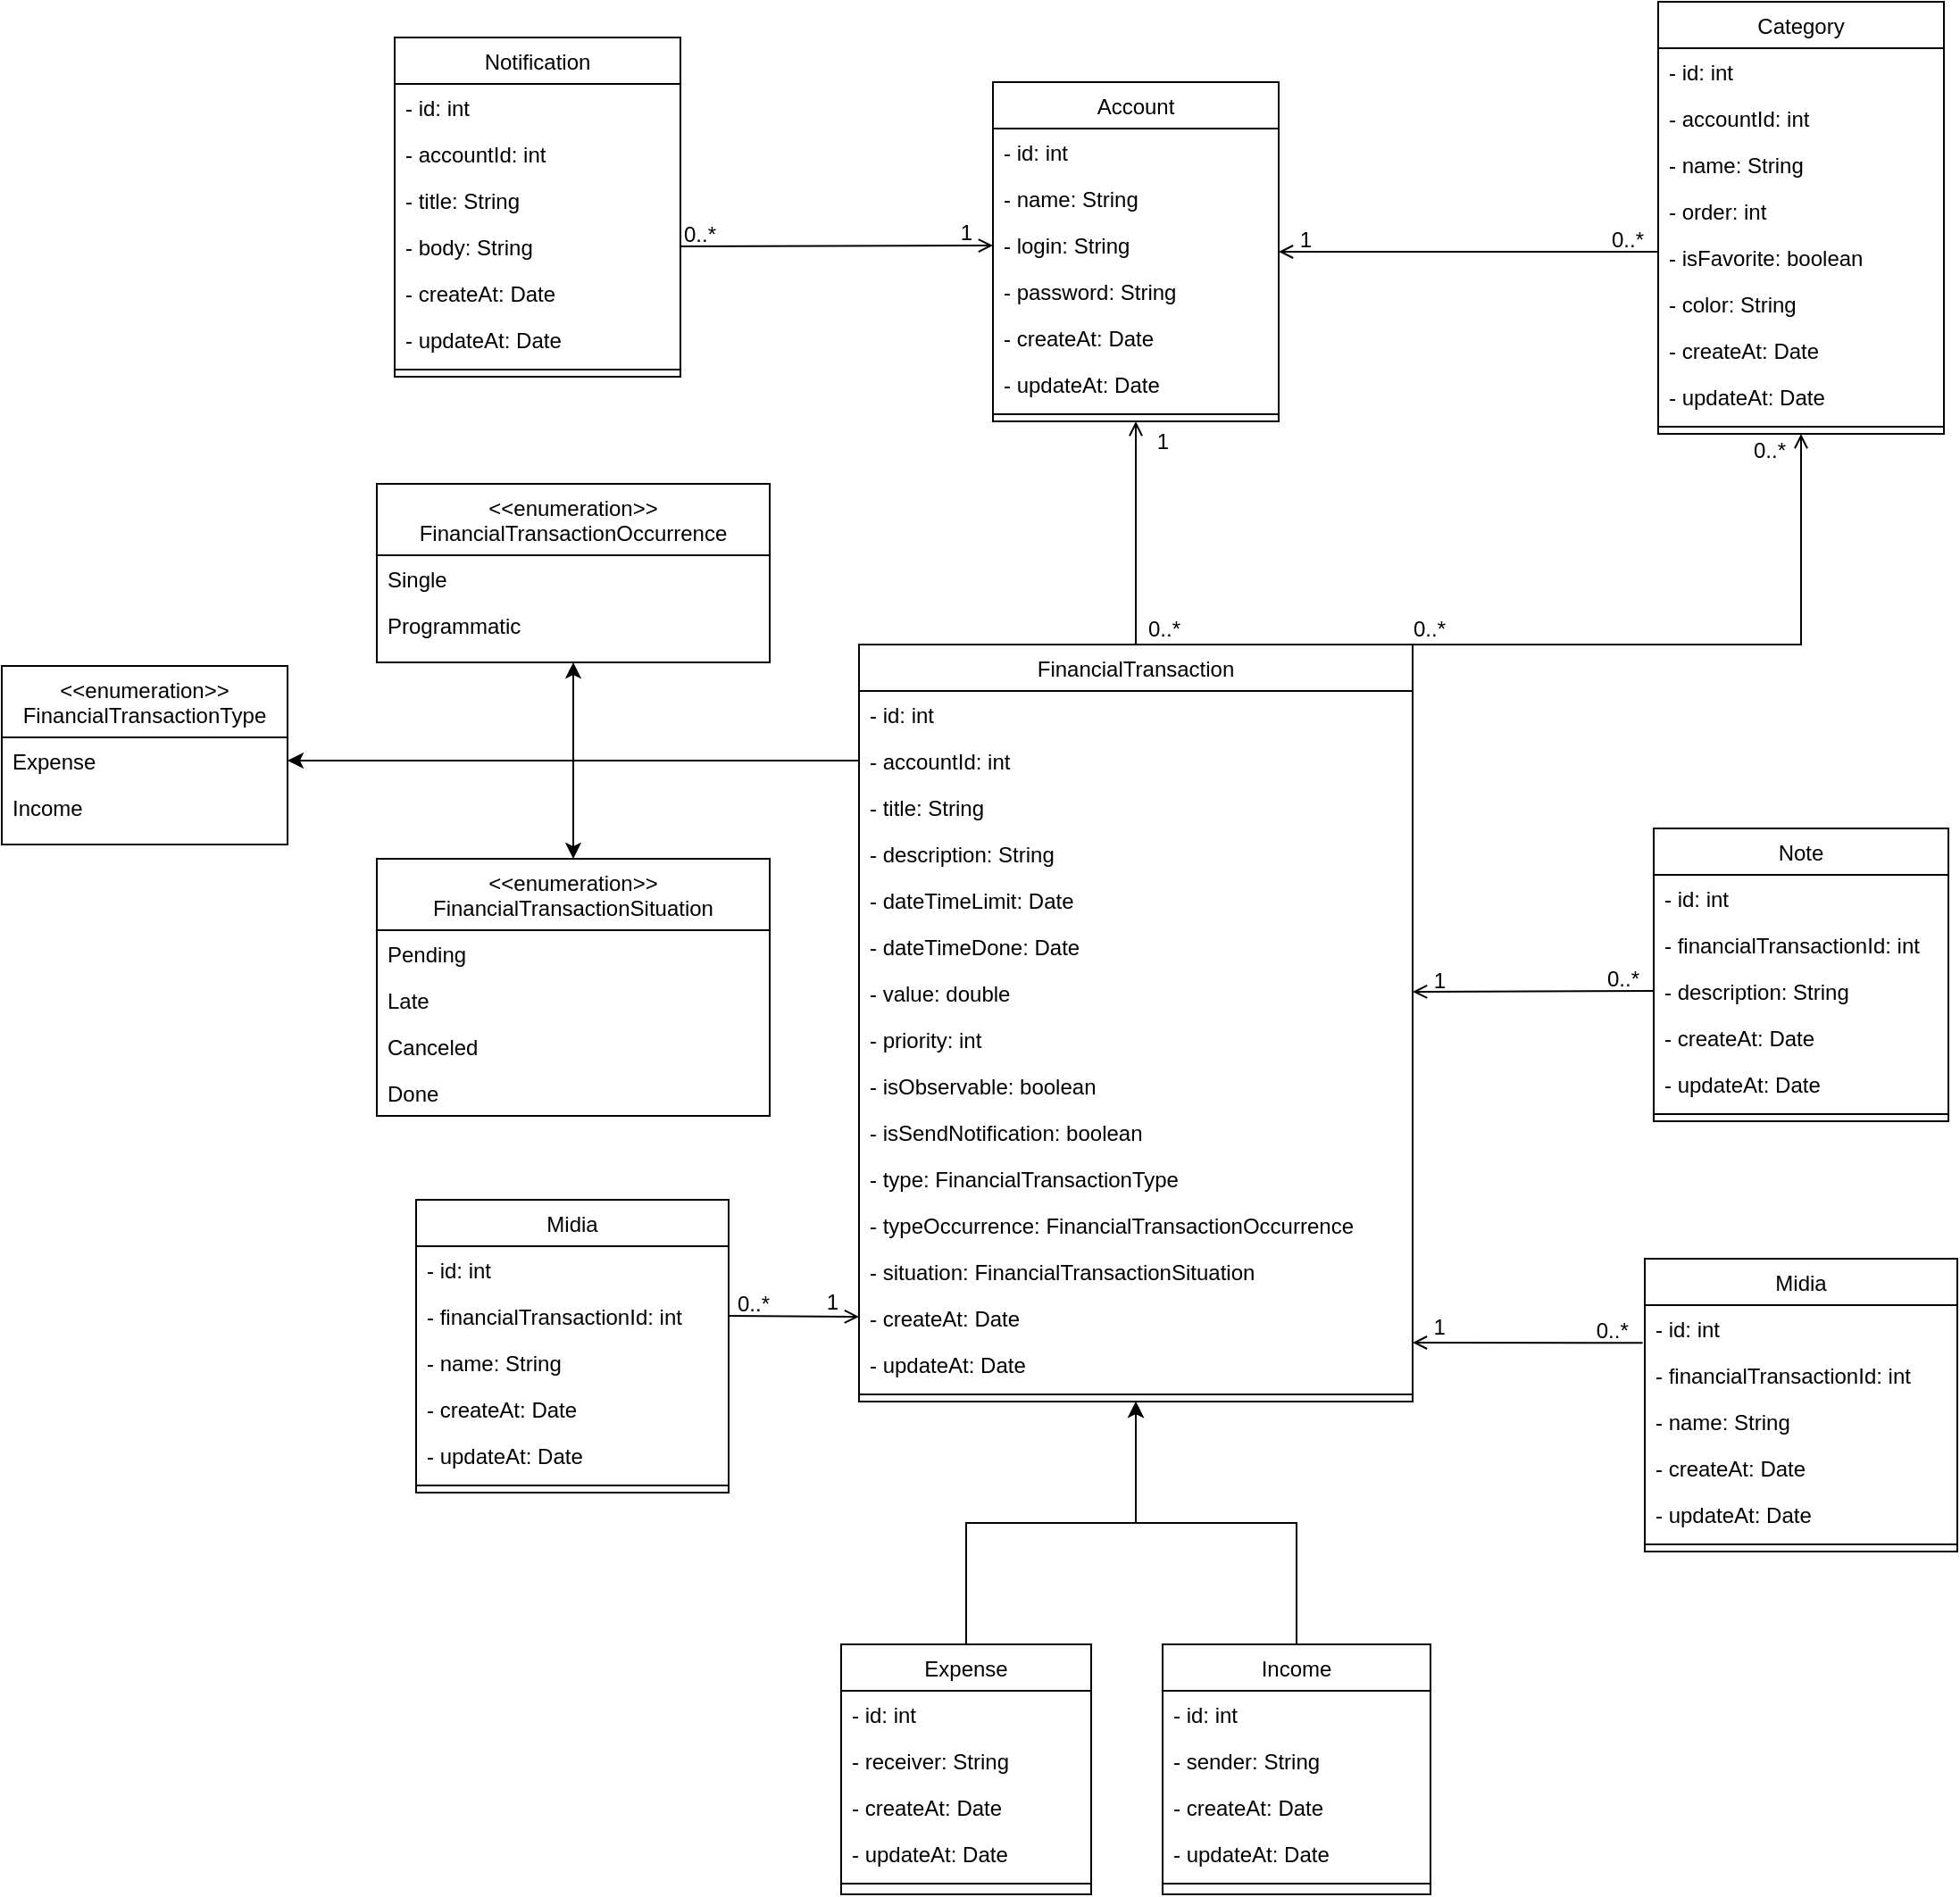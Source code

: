 <mxfile version="22.1.3" type="github">
  <diagram id="C5RBs43oDa-KdzZeNtuy" name="Page-1">
    <mxGraphModel dx="1625" dy="928" grid="1" gridSize="10" guides="1" tooltips="1" connect="1" arrows="1" fold="1" page="1" pageScale="1" pageWidth="827" pageHeight="1169" math="0" shadow="0">
      <root>
        <mxCell id="WIyWlLk6GJQsqaUBKTNV-0" />
        <mxCell id="WIyWlLk6GJQsqaUBKTNV-1" parent="WIyWlLk6GJQsqaUBKTNV-0" />
        <mxCell id="zkfFHV4jXpPFQw0GAbJ--0" value="Account" style="swimlane;fontStyle=0;align=center;verticalAlign=top;childLayout=stackLayout;horizontal=1;startSize=26;horizontalStack=0;resizeParent=1;resizeLast=0;collapsible=1;marginBottom=0;rounded=0;shadow=0;strokeWidth=1;" parent="WIyWlLk6GJQsqaUBKTNV-1" vertex="1">
          <mxGeometry x="835" y="95" width="160" height="190" as="geometry">
            <mxRectangle x="230" y="140" width="160" height="26" as="alternateBounds" />
          </mxGeometry>
        </mxCell>
        <mxCell id="yoDXZHZiuz9WNRxA7Nl0-4" value="- id: int" style="text;align=left;verticalAlign=top;spacingLeft=4;spacingRight=4;overflow=hidden;rotatable=0;points=[[0,0.5],[1,0.5]];portConstraint=eastwest;" parent="zkfFHV4jXpPFQw0GAbJ--0" vertex="1">
          <mxGeometry y="26" width="160" height="26" as="geometry" />
        </mxCell>
        <mxCell id="zkfFHV4jXpPFQw0GAbJ--1" value="- name: String    " style="text;align=left;verticalAlign=top;spacingLeft=4;spacingRight=4;overflow=hidden;rotatable=0;points=[[0,0.5],[1,0.5]];portConstraint=eastwest;" parent="zkfFHV4jXpPFQw0GAbJ--0" vertex="1">
          <mxGeometry y="52" width="160" height="26" as="geometry" />
        </mxCell>
        <mxCell id="zkfFHV4jXpPFQw0GAbJ--2" value="- login: String" style="text;align=left;verticalAlign=top;spacingLeft=4;spacingRight=4;overflow=hidden;rotatable=0;points=[[0,0.5],[1,0.5]];portConstraint=eastwest;rounded=0;shadow=0;html=0;" parent="zkfFHV4jXpPFQw0GAbJ--0" vertex="1">
          <mxGeometry y="78" width="160" height="26" as="geometry" />
        </mxCell>
        <mxCell id="zkfFHV4jXpPFQw0GAbJ--3" value="- password: String" style="text;align=left;verticalAlign=top;spacingLeft=4;spacingRight=4;overflow=hidden;rotatable=0;points=[[0,0.5],[1,0.5]];portConstraint=eastwest;rounded=0;shadow=0;html=0;" parent="zkfFHV4jXpPFQw0GAbJ--0" vertex="1">
          <mxGeometry y="104" width="160" height="26" as="geometry" />
        </mxCell>
        <mxCell id="yoDXZHZiuz9WNRxA7Nl0-2" value="- createAt: Date" style="text;align=left;verticalAlign=top;spacingLeft=4;spacingRight=4;overflow=hidden;rotatable=0;points=[[0,0.5],[1,0.5]];portConstraint=eastwest;rounded=0;shadow=0;html=0;" parent="zkfFHV4jXpPFQw0GAbJ--0" vertex="1">
          <mxGeometry y="130" width="160" height="26" as="geometry" />
        </mxCell>
        <mxCell id="yoDXZHZiuz9WNRxA7Nl0-3" value="- updateAt: Date" style="text;align=left;verticalAlign=top;spacingLeft=4;spacingRight=4;overflow=hidden;rotatable=0;points=[[0,0.5],[1,0.5]];portConstraint=eastwest;rounded=0;shadow=0;html=0;" parent="zkfFHV4jXpPFQw0GAbJ--0" vertex="1">
          <mxGeometry y="156" width="160" height="26" as="geometry" />
        </mxCell>
        <mxCell id="zkfFHV4jXpPFQw0GAbJ--4" value="" style="line;html=1;strokeWidth=1;align=left;verticalAlign=middle;spacingTop=-1;spacingLeft=3;spacingRight=3;rotatable=0;labelPosition=right;points=[];portConstraint=eastwest;" parent="zkfFHV4jXpPFQw0GAbJ--0" vertex="1">
          <mxGeometry y="182" width="160" height="8" as="geometry" />
        </mxCell>
        <mxCell id="zkfFHV4jXpPFQw0GAbJ--17" value="Category" style="swimlane;fontStyle=0;align=center;verticalAlign=top;childLayout=stackLayout;horizontal=1;startSize=26;horizontalStack=0;resizeParent=1;resizeLast=0;collapsible=1;marginBottom=0;rounded=0;shadow=0;strokeWidth=1;" parent="WIyWlLk6GJQsqaUBKTNV-1" vertex="1">
          <mxGeometry x="1207.5" y="50" width="160" height="242" as="geometry">
            <mxRectangle x="550" y="140" width="160" height="26" as="alternateBounds" />
          </mxGeometry>
        </mxCell>
        <mxCell id="yoDXZHZiuz9WNRxA7Nl0-5" value="- id: int" style="text;align=left;verticalAlign=top;spacingLeft=4;spacingRight=4;overflow=hidden;rotatable=0;points=[[0,0.5],[1,0.5]];portConstraint=eastwest;" parent="zkfFHV4jXpPFQw0GAbJ--17" vertex="1">
          <mxGeometry y="26" width="160" height="26" as="geometry" />
        </mxCell>
        <mxCell id="yoDXZHZiuz9WNRxA7Nl0-11" value="- accountId: int" style="text;align=left;verticalAlign=top;spacingLeft=4;spacingRight=4;overflow=hidden;rotatable=0;points=[[0,0.5],[1,0.5]];portConstraint=eastwest;" parent="zkfFHV4jXpPFQw0GAbJ--17" vertex="1">
          <mxGeometry y="52" width="160" height="26" as="geometry" />
        </mxCell>
        <mxCell id="zkfFHV4jXpPFQw0GAbJ--18" value="- name: String" style="text;align=left;verticalAlign=top;spacingLeft=4;spacingRight=4;overflow=hidden;rotatable=0;points=[[0,0.5],[1,0.5]];portConstraint=eastwest;" parent="zkfFHV4jXpPFQw0GAbJ--17" vertex="1">
          <mxGeometry y="78" width="160" height="26" as="geometry" />
        </mxCell>
        <mxCell id="yoDXZHZiuz9WNRxA7Nl0-8" value="- order: int" style="text;align=left;verticalAlign=top;spacingLeft=4;spacingRight=4;overflow=hidden;rotatable=0;points=[[0,0.5],[1,0.5]];portConstraint=eastwest;" parent="zkfFHV4jXpPFQw0GAbJ--17" vertex="1">
          <mxGeometry y="104" width="160" height="26" as="geometry" />
        </mxCell>
        <mxCell id="yoDXZHZiuz9WNRxA7Nl0-9" value="- isFavorite: boolean" style="text;align=left;verticalAlign=top;spacingLeft=4;spacingRight=4;overflow=hidden;rotatable=0;points=[[0,0.5],[1,0.5]];portConstraint=eastwest;" parent="zkfFHV4jXpPFQw0GAbJ--17" vertex="1">
          <mxGeometry y="130" width="160" height="26" as="geometry" />
        </mxCell>
        <mxCell id="yoDXZHZiuz9WNRxA7Nl0-10" value="- color: String" style="text;align=left;verticalAlign=top;spacingLeft=4;spacingRight=4;overflow=hidden;rotatable=0;points=[[0,0.5],[1,0.5]];portConstraint=eastwest;" parent="zkfFHV4jXpPFQw0GAbJ--17" vertex="1">
          <mxGeometry y="156" width="160" height="26" as="geometry" />
        </mxCell>
        <mxCell id="yoDXZHZiuz9WNRxA7Nl0-6" value="- createAt: Date" style="text;align=left;verticalAlign=top;spacingLeft=4;spacingRight=4;overflow=hidden;rotatable=0;points=[[0,0.5],[1,0.5]];portConstraint=eastwest;rounded=0;shadow=0;html=0;" parent="zkfFHV4jXpPFQw0GAbJ--17" vertex="1">
          <mxGeometry y="182" width="160" height="26" as="geometry" />
        </mxCell>
        <mxCell id="yoDXZHZiuz9WNRxA7Nl0-7" value="- updateAt: Date" style="text;align=left;verticalAlign=top;spacingLeft=4;spacingRight=4;overflow=hidden;rotatable=0;points=[[0,0.5],[1,0.5]];portConstraint=eastwest;rounded=0;shadow=0;html=0;" parent="zkfFHV4jXpPFQw0GAbJ--17" vertex="1">
          <mxGeometry y="208" width="160" height="26" as="geometry" />
        </mxCell>
        <mxCell id="zkfFHV4jXpPFQw0GAbJ--23" value="" style="line;html=1;strokeWidth=1;align=left;verticalAlign=middle;spacingTop=-1;spacingLeft=3;spacingRight=3;rotatable=0;labelPosition=right;points=[];portConstraint=eastwest;" parent="zkfFHV4jXpPFQw0GAbJ--17" vertex="1">
          <mxGeometry y="234" width="160" height="8" as="geometry" />
        </mxCell>
        <mxCell id="zkfFHV4jXpPFQw0GAbJ--26" value="" style="endArrow=open;shadow=0;strokeWidth=1;rounded=0;endFill=1;edgeStyle=elbowEdgeStyle;elbow=vertical;" parent="WIyWlLk6GJQsqaUBKTNV-1" source="zkfFHV4jXpPFQw0GAbJ--17" target="zkfFHV4jXpPFQw0GAbJ--0" edge="1">
          <mxGeometry x="0.5" y="41" relative="1" as="geometry">
            <mxPoint x="1200" y="192" as="sourcePoint" />
            <mxPoint x="1040" y="192" as="targetPoint" />
            <mxPoint x="-40" y="32" as="offset" />
          </mxGeometry>
        </mxCell>
        <mxCell id="zkfFHV4jXpPFQw0GAbJ--27" value="0..*" style="resizable=0;align=left;verticalAlign=bottom;labelBackgroundColor=none;fontSize=12;" parent="zkfFHV4jXpPFQw0GAbJ--26" connectable="0" vertex="1">
          <mxGeometry x="-1" relative="1" as="geometry">
            <mxPoint x="-28" y="2" as="offset" />
          </mxGeometry>
        </mxCell>
        <mxCell id="zkfFHV4jXpPFQw0GAbJ--28" value="1" style="resizable=0;align=right;verticalAlign=bottom;labelBackgroundColor=none;fontSize=12;" parent="zkfFHV4jXpPFQw0GAbJ--26" connectable="0" vertex="1">
          <mxGeometry x="1" relative="1" as="geometry">
            <mxPoint x="20" y="2" as="offset" />
          </mxGeometry>
        </mxCell>
        <mxCell id="yoDXZHZiuz9WNRxA7Nl0-32" style="edgeStyle=orthogonalEdgeStyle;rounded=0;orthogonalLoop=1;jettySize=auto;html=1;entryX=1;entryY=0.5;entryDx=0;entryDy=0;exitX=0;exitY=0.5;exitDx=0;exitDy=0;" parent="WIyWlLk6GJQsqaUBKTNV-1" source="yoDXZHZiuz9WNRxA7Nl0-89" target="yoDXZHZiuz9WNRxA7Nl0-23" edge="1">
          <mxGeometry relative="1" as="geometry">
            <mxPoint x="660" y="495" as="targetPoint" />
            <Array as="points">
              <mxPoint x="440" y="475" />
            </Array>
          </mxGeometry>
        </mxCell>
        <mxCell id="yoDXZHZiuz9WNRxA7Nl0-38" style="edgeStyle=orthogonalEdgeStyle;rounded=0;orthogonalLoop=1;jettySize=auto;html=1;entryX=0.5;entryY=1;entryDx=0;entryDy=0;exitX=0;exitY=0.5;exitDx=0;exitDy=0;" parent="WIyWlLk6GJQsqaUBKTNV-1" source="yoDXZHZiuz9WNRxA7Nl0-89" target="yoDXZHZiuz9WNRxA7Nl0-35" edge="1">
          <mxGeometry relative="1" as="geometry" />
        </mxCell>
        <mxCell id="yoDXZHZiuz9WNRxA7Nl0-45" style="edgeStyle=orthogonalEdgeStyle;rounded=0;orthogonalLoop=1;jettySize=auto;html=1;entryX=0.5;entryY=0;entryDx=0;entryDy=0;" parent="WIyWlLk6GJQsqaUBKTNV-1" source="yoDXZHZiuz9WNRxA7Nl0-89" target="yoDXZHZiuz9WNRxA7Nl0-39" edge="1">
          <mxGeometry relative="1" as="geometry" />
        </mxCell>
        <mxCell id="yoDXZHZiuz9WNRxA7Nl0-12" value="FinancialTransaction" style="swimlane;fontStyle=0;align=center;verticalAlign=top;childLayout=stackLayout;horizontal=1;startSize=26;horizontalStack=0;resizeParent=1;resizeLast=0;collapsible=1;marginBottom=0;rounded=0;shadow=0;strokeWidth=1;" parent="WIyWlLk6GJQsqaUBKTNV-1" vertex="1">
          <mxGeometry x="760" y="410" width="310" height="424" as="geometry">
            <mxRectangle x="550" y="140" width="160" height="26" as="alternateBounds" />
          </mxGeometry>
        </mxCell>
        <mxCell id="yoDXZHZiuz9WNRxA7Nl0-13" value="- id: int" style="text;align=left;verticalAlign=top;spacingLeft=4;spacingRight=4;overflow=hidden;rotatable=0;points=[[0,0.5],[1,0.5]];portConstraint=eastwest;" parent="yoDXZHZiuz9WNRxA7Nl0-12" vertex="1">
          <mxGeometry y="26" width="310" height="26" as="geometry" />
        </mxCell>
        <mxCell id="yoDXZHZiuz9WNRxA7Nl0-89" value="- accountId: int" style="text;align=left;verticalAlign=top;spacingLeft=4;spacingRight=4;overflow=hidden;rotatable=0;points=[[0,0.5],[1,0.5]];portConstraint=eastwest;" parent="yoDXZHZiuz9WNRxA7Nl0-12" vertex="1">
          <mxGeometry y="52" width="310" height="26" as="geometry" />
        </mxCell>
        <mxCell id="yoDXZHZiuz9WNRxA7Nl0-46" value="- title: String" style="text;align=left;verticalAlign=top;spacingLeft=4;spacingRight=4;overflow=hidden;rotatable=0;points=[[0,0.5],[1,0.5]];portConstraint=eastwest;" parent="yoDXZHZiuz9WNRxA7Nl0-12" vertex="1">
          <mxGeometry y="78" width="310" height="26" as="geometry" />
        </mxCell>
        <mxCell id="yoDXZHZiuz9WNRxA7Nl0-47" value="- description: String" style="text;align=left;verticalAlign=top;spacingLeft=4;spacingRight=4;overflow=hidden;rotatable=0;points=[[0,0.5],[1,0.5]];portConstraint=eastwest;" parent="yoDXZHZiuz9WNRxA7Nl0-12" vertex="1">
          <mxGeometry y="104" width="310" height="26" as="geometry" />
        </mxCell>
        <mxCell id="yoDXZHZiuz9WNRxA7Nl0-48" value="- dateTimeLimit: Date" style="text;align=left;verticalAlign=top;spacingLeft=4;spacingRight=4;overflow=hidden;rotatable=0;points=[[0,0.5],[1,0.5]];portConstraint=eastwest;" parent="yoDXZHZiuz9WNRxA7Nl0-12" vertex="1">
          <mxGeometry y="130" width="310" height="26" as="geometry" />
        </mxCell>
        <mxCell id="yoDXZHZiuz9WNRxA7Nl0-49" value="- dateTimeDone: Date" style="text;align=left;verticalAlign=top;spacingLeft=4;spacingRight=4;overflow=hidden;rotatable=0;points=[[0,0.5],[1,0.5]];portConstraint=eastwest;" parent="yoDXZHZiuz9WNRxA7Nl0-12" vertex="1">
          <mxGeometry y="156" width="310" height="26" as="geometry" />
        </mxCell>
        <mxCell id="yoDXZHZiuz9WNRxA7Nl0-50" value="- value: double" style="text;align=left;verticalAlign=top;spacingLeft=4;spacingRight=4;overflow=hidden;rotatable=0;points=[[0,0.5],[1,0.5]];portConstraint=eastwest;" parent="yoDXZHZiuz9WNRxA7Nl0-12" vertex="1">
          <mxGeometry y="182" width="310" height="26" as="geometry" />
        </mxCell>
        <mxCell id="yoDXZHZiuz9WNRxA7Nl0-51" value="- priority: int" style="text;align=left;verticalAlign=top;spacingLeft=4;spacingRight=4;overflow=hidden;rotatable=0;points=[[0,0.5],[1,0.5]];portConstraint=eastwest;" parent="yoDXZHZiuz9WNRxA7Nl0-12" vertex="1">
          <mxGeometry y="208" width="310" height="26" as="geometry" />
        </mxCell>
        <mxCell id="yoDXZHZiuz9WNRxA7Nl0-158" value="- isObservable: boolean" style="text;align=left;verticalAlign=top;spacingLeft=4;spacingRight=4;overflow=hidden;rotatable=0;points=[[0,0.5],[1,0.5]];portConstraint=eastwest;" parent="yoDXZHZiuz9WNRxA7Nl0-12" vertex="1">
          <mxGeometry y="234" width="310" height="26" as="geometry" />
        </mxCell>
        <mxCell id="yoDXZHZiuz9WNRxA7Nl0-52" value="- isSendNotification: boolean" style="text;align=left;verticalAlign=top;spacingLeft=4;spacingRight=4;overflow=hidden;rotatable=0;points=[[0,0.5],[1,0.5]];portConstraint=eastwest;" parent="yoDXZHZiuz9WNRxA7Nl0-12" vertex="1">
          <mxGeometry y="260" width="310" height="26" as="geometry" />
        </mxCell>
        <mxCell id="yoDXZHZiuz9WNRxA7Nl0-14" value="- type: FinancialTransactionType" style="text;align=left;verticalAlign=top;spacingLeft=4;spacingRight=4;overflow=hidden;rotatable=0;points=[[0,0.5],[1,0.5]];portConstraint=eastwest;" parent="yoDXZHZiuz9WNRxA7Nl0-12" vertex="1">
          <mxGeometry y="286" width="310" height="26" as="geometry" />
        </mxCell>
        <mxCell id="yoDXZHZiuz9WNRxA7Nl0-34" value="- typeOccurrence: FinancialTransactionOccurrence" style="text;align=left;verticalAlign=top;spacingLeft=4;spacingRight=4;overflow=hidden;rotatable=0;points=[[0,0.5],[1,0.5]];portConstraint=eastwest;" parent="yoDXZHZiuz9WNRxA7Nl0-12" vertex="1">
          <mxGeometry y="312" width="310" height="26" as="geometry" />
        </mxCell>
        <mxCell id="yoDXZHZiuz9WNRxA7Nl0-44" value="- situation: FinancialTransactionSituation" style="text;align=left;verticalAlign=top;spacingLeft=4;spacingRight=4;overflow=hidden;rotatable=0;points=[[0,0.5],[1,0.5]];portConstraint=eastwest;" parent="yoDXZHZiuz9WNRxA7Nl0-12" vertex="1">
          <mxGeometry y="338" width="310" height="26" as="geometry" />
        </mxCell>
        <mxCell id="yoDXZHZiuz9WNRxA7Nl0-19" value="- createAt: Date" style="text;align=left;verticalAlign=top;spacingLeft=4;spacingRight=4;overflow=hidden;rotatable=0;points=[[0,0.5],[1,0.5]];portConstraint=eastwest;rounded=0;shadow=0;html=0;" parent="yoDXZHZiuz9WNRxA7Nl0-12" vertex="1">
          <mxGeometry y="364" width="310" height="26" as="geometry" />
        </mxCell>
        <mxCell id="yoDXZHZiuz9WNRxA7Nl0-20" value="- updateAt: Date" style="text;align=left;verticalAlign=top;spacingLeft=4;spacingRight=4;overflow=hidden;rotatable=0;points=[[0,0.5],[1,0.5]];portConstraint=eastwest;rounded=0;shadow=0;html=0;" parent="yoDXZHZiuz9WNRxA7Nl0-12" vertex="1">
          <mxGeometry y="390" width="310" height="26" as="geometry" />
        </mxCell>
        <mxCell id="yoDXZHZiuz9WNRxA7Nl0-21" value="" style="line;html=1;strokeWidth=1;align=left;verticalAlign=middle;spacingTop=-1;spacingLeft=3;spacingRight=3;rotatable=0;labelPosition=right;points=[];portConstraint=eastwest;" parent="yoDXZHZiuz9WNRxA7Nl0-12" vertex="1">
          <mxGeometry y="416" width="310" height="8" as="geometry" />
        </mxCell>
        <mxCell id="yoDXZHZiuz9WNRxA7Nl0-22" value="&lt;&lt;enumeration&gt;&gt;&#xa;FinancialTransactionType" style="swimlane;fontStyle=0;align=center;verticalAlign=top;childLayout=stackLayout;horizontal=1;startSize=40;horizontalStack=0;resizeParent=1;resizeLast=0;collapsible=1;marginBottom=0;rounded=0;shadow=0;strokeWidth=1;" parent="WIyWlLk6GJQsqaUBKTNV-1" vertex="1">
          <mxGeometry x="280" y="422" width="160" height="100" as="geometry">
            <mxRectangle x="550" y="140" width="160" height="26" as="alternateBounds" />
          </mxGeometry>
        </mxCell>
        <mxCell id="yoDXZHZiuz9WNRxA7Nl0-23" value="Expense" style="text;align=left;verticalAlign=top;spacingLeft=4;spacingRight=4;overflow=hidden;rotatable=0;points=[[0,0.5],[1,0.5]];portConstraint=eastwest;" parent="yoDXZHZiuz9WNRxA7Nl0-22" vertex="1">
          <mxGeometry y="40" width="160" height="26" as="geometry" />
        </mxCell>
        <mxCell id="yoDXZHZiuz9WNRxA7Nl0-33" value="Income" style="text;align=left;verticalAlign=top;spacingLeft=4;spacingRight=4;overflow=hidden;rotatable=0;points=[[0,0.5],[1,0.5]];portConstraint=eastwest;" parent="yoDXZHZiuz9WNRxA7Nl0-22" vertex="1">
          <mxGeometry y="66" width="160" height="26" as="geometry" />
        </mxCell>
        <mxCell id="yoDXZHZiuz9WNRxA7Nl0-35" value="&lt;&lt;enumeration&gt;&gt;&#xa;FinancialTransactionOccurrence" style="swimlane;fontStyle=0;align=center;verticalAlign=top;childLayout=stackLayout;horizontal=1;startSize=40;horizontalStack=0;resizeParent=1;resizeLast=0;collapsible=1;marginBottom=0;rounded=0;shadow=0;strokeWidth=1;" parent="WIyWlLk6GJQsqaUBKTNV-1" vertex="1">
          <mxGeometry x="490" y="320" width="220" height="100" as="geometry">
            <mxRectangle x="550" y="140" width="160" height="26" as="alternateBounds" />
          </mxGeometry>
        </mxCell>
        <mxCell id="yoDXZHZiuz9WNRxA7Nl0-36" value="Single" style="text;align=left;verticalAlign=top;spacingLeft=4;spacingRight=4;overflow=hidden;rotatable=0;points=[[0,0.5],[1,0.5]];portConstraint=eastwest;" parent="yoDXZHZiuz9WNRxA7Nl0-35" vertex="1">
          <mxGeometry y="40" width="220" height="26" as="geometry" />
        </mxCell>
        <mxCell id="yoDXZHZiuz9WNRxA7Nl0-37" value="Programmatic" style="text;align=left;verticalAlign=top;spacingLeft=4;spacingRight=4;overflow=hidden;rotatable=0;points=[[0,0.5],[1,0.5]];portConstraint=eastwest;" parent="yoDXZHZiuz9WNRxA7Nl0-35" vertex="1">
          <mxGeometry y="66" width="220" height="26" as="geometry" />
        </mxCell>
        <mxCell id="yoDXZHZiuz9WNRxA7Nl0-39" value="&lt;&lt;enumeration&gt;&gt;&#xa;FinancialTransactionSituation" style="swimlane;fontStyle=0;align=center;verticalAlign=top;childLayout=stackLayout;horizontal=1;startSize=40;horizontalStack=0;resizeParent=1;resizeLast=0;collapsible=1;marginBottom=0;rounded=0;shadow=0;strokeWidth=1;" parent="WIyWlLk6GJQsqaUBKTNV-1" vertex="1">
          <mxGeometry x="490" y="530" width="220" height="144" as="geometry">
            <mxRectangle x="550" y="140" width="160" height="26" as="alternateBounds" />
          </mxGeometry>
        </mxCell>
        <mxCell id="yoDXZHZiuz9WNRxA7Nl0-40" value="Pending" style="text;align=left;verticalAlign=top;spacingLeft=4;spacingRight=4;overflow=hidden;rotatable=0;points=[[0,0.5],[1,0.5]];portConstraint=eastwest;" parent="yoDXZHZiuz9WNRxA7Nl0-39" vertex="1">
          <mxGeometry y="40" width="220" height="26" as="geometry" />
        </mxCell>
        <mxCell id="yoDXZHZiuz9WNRxA7Nl0-41" value="Late" style="text;align=left;verticalAlign=top;spacingLeft=4;spacingRight=4;overflow=hidden;rotatable=0;points=[[0,0.5],[1,0.5]];portConstraint=eastwest;" parent="yoDXZHZiuz9WNRxA7Nl0-39" vertex="1">
          <mxGeometry y="66" width="220" height="26" as="geometry" />
        </mxCell>
        <mxCell id="yoDXZHZiuz9WNRxA7Nl0-42" value="Canceled" style="text;align=left;verticalAlign=top;spacingLeft=4;spacingRight=4;overflow=hidden;rotatable=0;points=[[0,0.5],[1,0.5]];portConstraint=eastwest;" parent="yoDXZHZiuz9WNRxA7Nl0-39" vertex="1">
          <mxGeometry y="92" width="220" height="26" as="geometry" />
        </mxCell>
        <mxCell id="yoDXZHZiuz9WNRxA7Nl0-43" value="Done" style="text;align=left;verticalAlign=top;spacingLeft=4;spacingRight=4;overflow=hidden;rotatable=0;points=[[0,0.5],[1,0.5]];portConstraint=eastwest;" parent="yoDXZHZiuz9WNRxA7Nl0-39" vertex="1">
          <mxGeometry y="118" width="220" height="26" as="geometry" />
        </mxCell>
        <mxCell id="yoDXZHZiuz9WNRxA7Nl0-75" style="edgeStyle=orthogonalEdgeStyle;rounded=0;orthogonalLoop=1;jettySize=auto;html=1;entryX=0.5;entryY=1;entryDx=0;entryDy=0;" parent="WIyWlLk6GJQsqaUBKTNV-1" source="yoDXZHZiuz9WNRxA7Nl0-53" target="yoDXZHZiuz9WNRxA7Nl0-12" edge="1">
          <mxGeometry relative="1" as="geometry">
            <mxPoint x="900" y="890" as="targetPoint" />
          </mxGeometry>
        </mxCell>
        <mxCell id="yoDXZHZiuz9WNRxA7Nl0-53" value="Expense" style="swimlane;fontStyle=0;align=center;verticalAlign=top;childLayout=stackLayout;horizontal=1;startSize=26;horizontalStack=0;resizeParent=1;resizeLast=0;collapsible=1;marginBottom=0;rounded=0;shadow=0;strokeWidth=1;" parent="WIyWlLk6GJQsqaUBKTNV-1" vertex="1">
          <mxGeometry x="750" y="970" width="140" height="140" as="geometry">
            <mxRectangle x="550" y="140" width="160" height="26" as="alternateBounds" />
          </mxGeometry>
        </mxCell>
        <mxCell id="yoDXZHZiuz9WNRxA7Nl0-54" value="- id: int" style="text;align=left;verticalAlign=top;spacingLeft=4;spacingRight=4;overflow=hidden;rotatable=0;points=[[0,0.5],[1,0.5]];portConstraint=eastwest;" parent="yoDXZHZiuz9WNRxA7Nl0-53" vertex="1">
          <mxGeometry y="26" width="140" height="26" as="geometry" />
        </mxCell>
        <mxCell id="yoDXZHZiuz9WNRxA7Nl0-55" value="- receiver: String" style="text;align=left;verticalAlign=top;spacingLeft=4;spacingRight=4;overflow=hidden;rotatable=0;points=[[0,0.5],[1,0.5]];portConstraint=eastwest;" parent="yoDXZHZiuz9WNRxA7Nl0-53" vertex="1">
          <mxGeometry y="52" width="140" height="26" as="geometry" />
        </mxCell>
        <mxCell id="yoDXZHZiuz9WNRxA7Nl0-65" value="- createAt: Date" style="text;align=left;verticalAlign=top;spacingLeft=4;spacingRight=4;overflow=hidden;rotatable=0;points=[[0,0.5],[1,0.5]];portConstraint=eastwest;rounded=0;shadow=0;html=0;" parent="yoDXZHZiuz9WNRxA7Nl0-53" vertex="1">
          <mxGeometry y="78" width="140" height="26" as="geometry" />
        </mxCell>
        <mxCell id="yoDXZHZiuz9WNRxA7Nl0-66" value="- updateAt: Date" style="text;align=left;verticalAlign=top;spacingLeft=4;spacingRight=4;overflow=hidden;rotatable=0;points=[[0,0.5],[1,0.5]];portConstraint=eastwest;rounded=0;shadow=0;html=0;" parent="yoDXZHZiuz9WNRxA7Nl0-53" vertex="1">
          <mxGeometry y="104" width="140" height="26" as="geometry" />
        </mxCell>
        <mxCell id="yoDXZHZiuz9WNRxA7Nl0-67" value="" style="line;html=1;strokeWidth=1;align=left;verticalAlign=middle;spacingTop=-1;spacingLeft=3;spacingRight=3;rotatable=0;labelPosition=right;points=[];portConstraint=eastwest;" parent="yoDXZHZiuz9WNRxA7Nl0-53" vertex="1">
          <mxGeometry y="130" width="140" height="8" as="geometry" />
        </mxCell>
        <mxCell id="yoDXZHZiuz9WNRxA7Nl0-74" style="edgeStyle=orthogonalEdgeStyle;rounded=0;orthogonalLoop=1;jettySize=auto;html=1;entryX=0.5;entryY=1;entryDx=0;entryDy=0;" parent="WIyWlLk6GJQsqaUBKTNV-1" source="yoDXZHZiuz9WNRxA7Nl0-68" target="yoDXZHZiuz9WNRxA7Nl0-12" edge="1">
          <mxGeometry relative="1" as="geometry">
            <mxPoint x="900" y="890" as="targetPoint" />
          </mxGeometry>
        </mxCell>
        <mxCell id="yoDXZHZiuz9WNRxA7Nl0-68" value="Income" style="swimlane;fontStyle=0;align=center;verticalAlign=top;childLayout=stackLayout;horizontal=1;startSize=26;horizontalStack=0;resizeParent=1;resizeLast=0;collapsible=1;marginBottom=0;rounded=0;shadow=0;strokeWidth=1;" parent="WIyWlLk6GJQsqaUBKTNV-1" vertex="1">
          <mxGeometry x="930" y="970" width="150" height="140" as="geometry">
            <mxRectangle x="550" y="140" width="160" height="26" as="alternateBounds" />
          </mxGeometry>
        </mxCell>
        <mxCell id="yoDXZHZiuz9WNRxA7Nl0-69" value="- id: int" style="text;align=left;verticalAlign=top;spacingLeft=4;spacingRight=4;overflow=hidden;rotatable=0;points=[[0,0.5],[1,0.5]];portConstraint=eastwest;" parent="yoDXZHZiuz9WNRxA7Nl0-68" vertex="1">
          <mxGeometry y="26" width="150" height="26" as="geometry" />
        </mxCell>
        <mxCell id="yoDXZHZiuz9WNRxA7Nl0-70" value="- sender: String" style="text;align=left;verticalAlign=top;spacingLeft=4;spacingRight=4;overflow=hidden;rotatable=0;points=[[0,0.5],[1,0.5]];portConstraint=eastwest;" parent="yoDXZHZiuz9WNRxA7Nl0-68" vertex="1">
          <mxGeometry y="52" width="150" height="26" as="geometry" />
        </mxCell>
        <mxCell id="yoDXZHZiuz9WNRxA7Nl0-71" value="- createAt: Date" style="text;align=left;verticalAlign=top;spacingLeft=4;spacingRight=4;overflow=hidden;rotatable=0;points=[[0,0.5],[1,0.5]];portConstraint=eastwest;rounded=0;shadow=0;html=0;" parent="yoDXZHZiuz9WNRxA7Nl0-68" vertex="1">
          <mxGeometry y="78" width="150" height="26" as="geometry" />
        </mxCell>
        <mxCell id="yoDXZHZiuz9WNRxA7Nl0-72" value="- updateAt: Date" style="text;align=left;verticalAlign=top;spacingLeft=4;spacingRight=4;overflow=hidden;rotatable=0;points=[[0,0.5],[1,0.5]];portConstraint=eastwest;rounded=0;shadow=0;html=0;" parent="yoDXZHZiuz9WNRxA7Nl0-68" vertex="1">
          <mxGeometry y="104" width="150" height="26" as="geometry" />
        </mxCell>
        <mxCell id="yoDXZHZiuz9WNRxA7Nl0-73" value="" style="line;html=1;strokeWidth=1;align=left;verticalAlign=middle;spacingTop=-1;spacingLeft=3;spacingRight=3;rotatable=0;labelPosition=right;points=[];portConstraint=eastwest;" parent="yoDXZHZiuz9WNRxA7Nl0-68" vertex="1">
          <mxGeometry y="130" width="150" height="8" as="geometry" />
        </mxCell>
        <mxCell id="yoDXZHZiuz9WNRxA7Nl0-76" value="" style="endArrow=open;shadow=0;strokeWidth=1;rounded=0;endFill=1;edgeStyle=elbowEdgeStyle;elbow=vertical;entryX=0.5;entryY=1;entryDx=0;entryDy=0;exitX=0.5;exitY=0;exitDx=0;exitDy=0;" parent="WIyWlLk6GJQsqaUBKTNV-1" source="yoDXZHZiuz9WNRxA7Nl0-12" target="zkfFHV4jXpPFQw0GAbJ--0" edge="1">
          <mxGeometry x="0.5" y="41" relative="1" as="geometry">
            <mxPoint x="950" y="215" as="sourcePoint" />
            <mxPoint x="850" y="215" as="targetPoint" />
            <mxPoint x="-40" y="32" as="offset" />
          </mxGeometry>
        </mxCell>
        <mxCell id="yoDXZHZiuz9WNRxA7Nl0-77" value="0..*" style="resizable=0;align=left;verticalAlign=bottom;labelBackgroundColor=none;fontSize=12;" parent="yoDXZHZiuz9WNRxA7Nl0-76" connectable="0" vertex="1">
          <mxGeometry x="-1" relative="1" as="geometry">
            <mxPoint x="5" as="offset" />
          </mxGeometry>
        </mxCell>
        <mxCell id="yoDXZHZiuz9WNRxA7Nl0-78" value="1" style="resizable=0;align=right;verticalAlign=bottom;labelBackgroundColor=none;fontSize=12;" parent="yoDXZHZiuz9WNRxA7Nl0-76" connectable="0" vertex="1">
          <mxGeometry x="1" relative="1" as="geometry">
            <mxPoint x="20" y="20" as="offset" />
          </mxGeometry>
        </mxCell>
        <mxCell id="yoDXZHZiuz9WNRxA7Nl0-91" value="" style="endArrow=open;shadow=0;strokeWidth=1;rounded=0;endFill=1;edgeStyle=elbowEdgeStyle;elbow=vertical;exitX=1;exitY=0;exitDx=0;exitDy=0;entryX=0.5;entryY=1;entryDx=0;entryDy=0;" parent="WIyWlLk6GJQsqaUBKTNV-1" source="yoDXZHZiuz9WNRxA7Nl0-12" target="zkfFHV4jXpPFQw0GAbJ--17" edge="1">
          <mxGeometry x="0.5" y="41" relative="1" as="geometry">
            <mxPoint x="1287.5" y="361" as="sourcePoint" />
            <mxPoint x="1120" y="490" as="targetPoint" />
            <mxPoint x="-40" y="32" as="offset" />
            <Array as="points">
              <mxPoint x="1170" y="410" />
            </Array>
          </mxGeometry>
        </mxCell>
        <mxCell id="yoDXZHZiuz9WNRxA7Nl0-93" value="0..*" style="resizable=0;align=right;verticalAlign=bottom;labelBackgroundColor=none;fontSize=12;" parent="yoDXZHZiuz9WNRxA7Nl0-91" connectable="0" vertex="1">
          <mxGeometry x="1" relative="1" as="geometry">
            <mxPoint x="-7" y="18" as="offset" />
          </mxGeometry>
        </mxCell>
        <mxCell id="yoDXZHZiuz9WNRxA7Nl0-97" value="Note" style="swimlane;fontStyle=0;align=center;verticalAlign=top;childLayout=stackLayout;horizontal=1;startSize=26;horizontalStack=0;resizeParent=1;resizeLast=0;collapsible=1;marginBottom=0;rounded=0;shadow=0;strokeWidth=1;" parent="WIyWlLk6GJQsqaUBKTNV-1" vertex="1">
          <mxGeometry x="1205" y="513" width="165" height="164" as="geometry">
            <mxRectangle x="550" y="140" width="160" height="26" as="alternateBounds" />
          </mxGeometry>
        </mxCell>
        <mxCell id="yoDXZHZiuz9WNRxA7Nl0-98" value="- id: int" style="text;align=left;verticalAlign=top;spacingLeft=4;spacingRight=4;overflow=hidden;rotatable=0;points=[[0,0.5],[1,0.5]];portConstraint=eastwest;" parent="yoDXZHZiuz9WNRxA7Nl0-97" vertex="1">
          <mxGeometry y="26" width="165" height="26" as="geometry" />
        </mxCell>
        <mxCell id="yoDXZHZiuz9WNRxA7Nl0-99" value="- financialTransactionId: int" style="text;align=left;verticalAlign=top;spacingLeft=4;spacingRight=4;overflow=hidden;rotatable=0;points=[[0,0.5],[1,0.5]];portConstraint=eastwest;" parent="yoDXZHZiuz9WNRxA7Nl0-97" vertex="1">
          <mxGeometry y="52" width="165" height="26" as="geometry" />
        </mxCell>
        <mxCell id="yoDXZHZiuz9WNRxA7Nl0-100" value="- description: String" style="text;align=left;verticalAlign=top;spacingLeft=4;spacingRight=4;overflow=hidden;rotatable=0;points=[[0,0.5],[1,0.5]];portConstraint=eastwest;" parent="yoDXZHZiuz9WNRxA7Nl0-97" vertex="1">
          <mxGeometry y="78" width="165" height="26" as="geometry" />
        </mxCell>
        <mxCell id="yoDXZHZiuz9WNRxA7Nl0-102" value="- createAt: Date" style="text;align=left;verticalAlign=top;spacingLeft=4;spacingRight=4;overflow=hidden;rotatable=0;points=[[0,0.5],[1,0.5]];portConstraint=eastwest;rounded=0;shadow=0;html=0;" parent="yoDXZHZiuz9WNRxA7Nl0-97" vertex="1">
          <mxGeometry y="104" width="165" height="26" as="geometry" />
        </mxCell>
        <mxCell id="yoDXZHZiuz9WNRxA7Nl0-103" value="- updateAt: Date" style="text;align=left;verticalAlign=top;spacingLeft=4;spacingRight=4;overflow=hidden;rotatable=0;points=[[0,0.5],[1,0.5]];portConstraint=eastwest;rounded=0;shadow=0;html=0;" parent="yoDXZHZiuz9WNRxA7Nl0-97" vertex="1">
          <mxGeometry y="130" width="165" height="26" as="geometry" />
        </mxCell>
        <mxCell id="yoDXZHZiuz9WNRxA7Nl0-101" value="" style="line;html=1;strokeWidth=1;align=left;verticalAlign=middle;spacingTop=-1;spacingLeft=3;spacingRight=3;rotatable=0;labelPosition=right;points=[];portConstraint=eastwest;" parent="yoDXZHZiuz9WNRxA7Nl0-97" vertex="1">
          <mxGeometry y="156" width="165" height="8" as="geometry" />
        </mxCell>
        <mxCell id="yoDXZHZiuz9WNRxA7Nl0-104" value="" style="endArrow=open;shadow=0;strokeWidth=1;rounded=0;endFill=1;edgeStyle=elbowEdgeStyle;elbow=vertical;exitX=0;exitY=0.5;exitDx=0;exitDy=0;entryX=1;entryY=0.5;entryDx=0;entryDy=0;" parent="WIyWlLk6GJQsqaUBKTNV-1" source="yoDXZHZiuz9WNRxA7Nl0-100" target="yoDXZHZiuz9WNRxA7Nl0-50" edge="1">
          <mxGeometry x="0.5" y="41" relative="1" as="geometry">
            <mxPoint x="1190" y="606.55" as="sourcePoint" />
            <mxPoint x="1075" y="606.55" as="targetPoint" />
            <mxPoint x="-40" y="32" as="offset" />
          </mxGeometry>
        </mxCell>
        <mxCell id="yoDXZHZiuz9WNRxA7Nl0-105" value="0..*" style="resizable=0;align=left;verticalAlign=bottom;labelBackgroundColor=none;fontSize=12;" parent="yoDXZHZiuz9WNRxA7Nl0-104" connectable="0" vertex="1">
          <mxGeometry x="-1" relative="1" as="geometry">
            <mxPoint x="-28" y="2" as="offset" />
          </mxGeometry>
        </mxCell>
        <mxCell id="yoDXZHZiuz9WNRxA7Nl0-106" value="1" style="resizable=0;align=right;verticalAlign=bottom;labelBackgroundColor=none;fontSize=12;" parent="yoDXZHZiuz9WNRxA7Nl0-104" connectable="0" vertex="1">
          <mxGeometry x="1" relative="1" as="geometry">
            <mxPoint x="20" y="2" as="offset" />
          </mxGeometry>
        </mxCell>
        <mxCell id="yoDXZHZiuz9WNRxA7Nl0-107" value="Notification" style="swimlane;fontStyle=0;align=center;verticalAlign=top;childLayout=stackLayout;horizontal=1;startSize=26;horizontalStack=0;resizeParent=1;resizeLast=0;collapsible=1;marginBottom=0;rounded=0;shadow=0;strokeWidth=1;" parent="WIyWlLk6GJQsqaUBKTNV-1" vertex="1">
          <mxGeometry x="500" y="70" width="160" height="190" as="geometry">
            <mxRectangle x="230" y="140" width="160" height="26" as="alternateBounds" />
          </mxGeometry>
        </mxCell>
        <mxCell id="yoDXZHZiuz9WNRxA7Nl0-108" value="- id: int" style="text;align=left;verticalAlign=top;spacingLeft=4;spacingRight=4;overflow=hidden;rotatable=0;points=[[0,0.5],[1,0.5]];portConstraint=eastwest;" parent="yoDXZHZiuz9WNRxA7Nl0-107" vertex="1">
          <mxGeometry y="26" width="160" height="26" as="geometry" />
        </mxCell>
        <mxCell id="yoDXZHZiuz9WNRxA7Nl0-131" value="- accountId: int" style="text;align=left;verticalAlign=top;spacingLeft=4;spacingRight=4;overflow=hidden;rotatable=0;points=[[0,0.5],[1,0.5]];portConstraint=eastwest;" parent="yoDXZHZiuz9WNRxA7Nl0-107" vertex="1">
          <mxGeometry y="52" width="160" height="26" as="geometry" />
        </mxCell>
        <mxCell id="yoDXZHZiuz9WNRxA7Nl0-109" value="- title: String" style="text;align=left;verticalAlign=top;spacingLeft=4;spacingRight=4;overflow=hidden;rotatable=0;points=[[0,0.5],[1,0.5]];portConstraint=eastwest;" parent="yoDXZHZiuz9WNRxA7Nl0-107" vertex="1">
          <mxGeometry y="78" width="160" height="26" as="geometry" />
        </mxCell>
        <mxCell id="yoDXZHZiuz9WNRxA7Nl0-110" value="- body: String" style="text;align=left;verticalAlign=top;spacingLeft=4;spacingRight=4;overflow=hidden;rotatable=0;points=[[0,0.5],[1,0.5]];portConstraint=eastwest;rounded=0;shadow=0;html=0;" parent="yoDXZHZiuz9WNRxA7Nl0-107" vertex="1">
          <mxGeometry y="104" width="160" height="26" as="geometry" />
        </mxCell>
        <mxCell id="yoDXZHZiuz9WNRxA7Nl0-112" value="- createAt: Date" style="text;align=left;verticalAlign=top;spacingLeft=4;spacingRight=4;overflow=hidden;rotatable=0;points=[[0,0.5],[1,0.5]];portConstraint=eastwest;rounded=0;shadow=0;html=0;" parent="yoDXZHZiuz9WNRxA7Nl0-107" vertex="1">
          <mxGeometry y="130" width="160" height="26" as="geometry" />
        </mxCell>
        <mxCell id="yoDXZHZiuz9WNRxA7Nl0-113" value="- updateAt: Date" style="text;align=left;verticalAlign=top;spacingLeft=4;spacingRight=4;overflow=hidden;rotatable=0;points=[[0,0.5],[1,0.5]];portConstraint=eastwest;rounded=0;shadow=0;html=0;" parent="yoDXZHZiuz9WNRxA7Nl0-107" vertex="1">
          <mxGeometry y="156" width="160" height="26" as="geometry" />
        </mxCell>
        <mxCell id="yoDXZHZiuz9WNRxA7Nl0-114" value="" style="line;html=1;strokeWidth=1;align=left;verticalAlign=middle;spacingTop=-1;spacingLeft=3;spacingRight=3;rotatable=0;labelPosition=right;points=[];portConstraint=eastwest;" parent="yoDXZHZiuz9WNRxA7Nl0-107" vertex="1">
          <mxGeometry y="182" width="160" height="8" as="geometry" />
        </mxCell>
        <mxCell id="yoDXZHZiuz9WNRxA7Nl0-115" value="Midia" style="swimlane;fontStyle=0;align=center;verticalAlign=top;childLayout=stackLayout;horizontal=1;startSize=26;horizontalStack=0;resizeParent=1;resizeLast=0;collapsible=1;marginBottom=0;rounded=0;shadow=0;strokeWidth=1;" parent="WIyWlLk6GJQsqaUBKTNV-1" vertex="1">
          <mxGeometry x="1200" y="754" width="175" height="164" as="geometry">
            <mxRectangle x="550" y="140" width="160" height="26" as="alternateBounds" />
          </mxGeometry>
        </mxCell>
        <mxCell id="yoDXZHZiuz9WNRxA7Nl0-116" value="- id: int" style="text;align=left;verticalAlign=top;spacingLeft=4;spacingRight=4;overflow=hidden;rotatable=0;points=[[0,0.5],[1,0.5]];portConstraint=eastwest;" parent="yoDXZHZiuz9WNRxA7Nl0-115" vertex="1">
          <mxGeometry y="26" width="175" height="26" as="geometry" />
        </mxCell>
        <mxCell id="yoDXZHZiuz9WNRxA7Nl0-117" value="- financialTransactionId: int" style="text;align=left;verticalAlign=top;spacingLeft=4;spacingRight=4;overflow=hidden;rotatable=0;points=[[0,0.5],[1,0.5]];portConstraint=eastwest;" parent="yoDXZHZiuz9WNRxA7Nl0-115" vertex="1">
          <mxGeometry y="52" width="175" height="26" as="geometry" />
        </mxCell>
        <mxCell id="yoDXZHZiuz9WNRxA7Nl0-118" value="- name: String" style="text;align=left;verticalAlign=top;spacingLeft=4;spacingRight=4;overflow=hidden;rotatable=0;points=[[0,0.5],[1,0.5]];portConstraint=eastwest;" parent="yoDXZHZiuz9WNRxA7Nl0-115" vertex="1">
          <mxGeometry y="78" width="175" height="26" as="geometry" />
        </mxCell>
        <mxCell id="yoDXZHZiuz9WNRxA7Nl0-119" value="- createAt: Date" style="text;align=left;verticalAlign=top;spacingLeft=4;spacingRight=4;overflow=hidden;rotatable=0;points=[[0,0.5],[1,0.5]];portConstraint=eastwest;rounded=0;shadow=0;html=0;" parent="yoDXZHZiuz9WNRxA7Nl0-115" vertex="1">
          <mxGeometry y="104" width="175" height="26" as="geometry" />
        </mxCell>
        <mxCell id="yoDXZHZiuz9WNRxA7Nl0-120" value="- updateAt: Date" style="text;align=left;verticalAlign=top;spacingLeft=4;spacingRight=4;overflow=hidden;rotatable=0;points=[[0,0.5],[1,0.5]];portConstraint=eastwest;rounded=0;shadow=0;html=0;" parent="yoDXZHZiuz9WNRxA7Nl0-115" vertex="1">
          <mxGeometry y="130" width="175" height="26" as="geometry" />
        </mxCell>
        <mxCell id="yoDXZHZiuz9WNRxA7Nl0-121" value="" style="line;html=1;strokeWidth=1;align=left;verticalAlign=middle;spacingTop=-1;spacingLeft=3;spacingRight=3;rotatable=0;labelPosition=right;points=[];portConstraint=eastwest;" parent="yoDXZHZiuz9WNRxA7Nl0-115" vertex="1">
          <mxGeometry y="156" width="175" height="8" as="geometry" />
        </mxCell>
        <mxCell id="yoDXZHZiuz9WNRxA7Nl0-124" value="" style="endArrow=open;shadow=0;strokeWidth=1;rounded=0;endFill=1;edgeStyle=elbowEdgeStyle;elbow=vertical;exitX=-0.007;exitY=0.812;exitDx=0;exitDy=0;exitPerimeter=0;" parent="WIyWlLk6GJQsqaUBKTNV-1" source="yoDXZHZiuz9WNRxA7Nl0-116" edge="1">
          <mxGeometry x="0.5" y="41" relative="1" as="geometry">
            <mxPoint x="1165" y="870.13" as="sourcePoint" />
            <mxPoint x="1070" y="801" as="targetPoint" />
            <mxPoint x="-40" y="32" as="offset" />
          </mxGeometry>
        </mxCell>
        <mxCell id="yoDXZHZiuz9WNRxA7Nl0-125" value="0..*" style="resizable=0;align=left;verticalAlign=bottom;labelBackgroundColor=none;fontSize=12;" parent="yoDXZHZiuz9WNRxA7Nl0-124" connectable="0" vertex="1">
          <mxGeometry x="-1" relative="1" as="geometry">
            <mxPoint x="-28" y="2" as="offset" />
          </mxGeometry>
        </mxCell>
        <mxCell id="yoDXZHZiuz9WNRxA7Nl0-126" value="1" style="resizable=0;align=right;verticalAlign=bottom;labelBackgroundColor=none;fontSize=12;" parent="yoDXZHZiuz9WNRxA7Nl0-124" connectable="0" vertex="1">
          <mxGeometry x="1" relative="1" as="geometry">
            <mxPoint x="20" as="offset" />
          </mxGeometry>
        </mxCell>
        <mxCell id="yoDXZHZiuz9WNRxA7Nl0-128" value="" style="endArrow=open;shadow=0;strokeWidth=1;rounded=0;endFill=1;edgeStyle=elbowEdgeStyle;elbow=vertical;entryX=0;entryY=0.5;entryDx=0;entryDy=0;exitX=1;exitY=0.5;exitDx=0;exitDy=0;" parent="WIyWlLk6GJQsqaUBKTNV-1" source="yoDXZHZiuz9WNRxA7Nl0-110" target="zkfFHV4jXpPFQw0GAbJ--2" edge="1">
          <mxGeometry x="0.5" y="41" relative="1" as="geometry">
            <mxPoint x="885" y="220.24" as="sourcePoint" />
            <mxPoint x="660" y="220.24" as="targetPoint" />
            <mxPoint x="-40" y="32" as="offset" />
          </mxGeometry>
        </mxCell>
        <mxCell id="yoDXZHZiuz9WNRxA7Nl0-129" value="0..*" style="resizable=0;align=left;verticalAlign=bottom;labelBackgroundColor=none;fontSize=12;" parent="yoDXZHZiuz9WNRxA7Nl0-128" connectable="0" vertex="1">
          <mxGeometry x="-1" relative="1" as="geometry">
            <mxPoint y="2" as="offset" />
          </mxGeometry>
        </mxCell>
        <mxCell id="yoDXZHZiuz9WNRxA7Nl0-130" value="1" style="resizable=0;align=right;verticalAlign=bottom;labelBackgroundColor=none;fontSize=12;" parent="yoDXZHZiuz9WNRxA7Nl0-128" connectable="0" vertex="1">
          <mxGeometry x="1" relative="1" as="geometry">
            <mxPoint x="-10" y="2" as="offset" />
          </mxGeometry>
        </mxCell>
        <mxCell id="fbAA2GProsvnHSttfJaz-2" value="0..*" style="resizable=0;align=right;verticalAlign=bottom;labelBackgroundColor=none;fontSize=12;" parent="WIyWlLk6GJQsqaUBKTNV-1" connectable="0" vertex="1">
          <mxGeometry x="1090" y="410" as="geometry" />
        </mxCell>
        <mxCell id="WBFYAH7Ppk5TrqOK8lG_-5" value="Midia" style="swimlane;fontStyle=0;align=center;verticalAlign=top;childLayout=stackLayout;horizontal=1;startSize=26;horizontalStack=0;resizeParent=1;resizeLast=0;collapsible=1;marginBottom=0;rounded=0;shadow=0;strokeWidth=1;" vertex="1" parent="WIyWlLk6GJQsqaUBKTNV-1">
          <mxGeometry x="512" y="721" width="175" height="164" as="geometry">
            <mxRectangle x="550" y="140" width="160" height="26" as="alternateBounds" />
          </mxGeometry>
        </mxCell>
        <mxCell id="WBFYAH7Ppk5TrqOK8lG_-6" value="- id: int" style="text;align=left;verticalAlign=top;spacingLeft=4;spacingRight=4;overflow=hidden;rotatable=0;points=[[0,0.5],[1,0.5]];portConstraint=eastwest;" vertex="1" parent="WBFYAH7Ppk5TrqOK8lG_-5">
          <mxGeometry y="26" width="175" height="26" as="geometry" />
        </mxCell>
        <mxCell id="WBFYAH7Ppk5TrqOK8lG_-7" value="- financialTransactionId: int" style="text;align=left;verticalAlign=top;spacingLeft=4;spacingRight=4;overflow=hidden;rotatable=0;points=[[0,0.5],[1,0.5]];portConstraint=eastwest;" vertex="1" parent="WBFYAH7Ppk5TrqOK8lG_-5">
          <mxGeometry y="52" width="175" height="26" as="geometry" />
        </mxCell>
        <mxCell id="WBFYAH7Ppk5TrqOK8lG_-8" value="- name: String" style="text;align=left;verticalAlign=top;spacingLeft=4;spacingRight=4;overflow=hidden;rotatable=0;points=[[0,0.5],[1,0.5]];portConstraint=eastwest;" vertex="1" parent="WBFYAH7Ppk5TrqOK8lG_-5">
          <mxGeometry y="78" width="175" height="26" as="geometry" />
        </mxCell>
        <mxCell id="WBFYAH7Ppk5TrqOK8lG_-9" value="- createAt: Date" style="text;align=left;verticalAlign=top;spacingLeft=4;spacingRight=4;overflow=hidden;rotatable=0;points=[[0,0.5],[1,0.5]];portConstraint=eastwest;rounded=0;shadow=0;html=0;" vertex="1" parent="WBFYAH7Ppk5TrqOK8lG_-5">
          <mxGeometry y="104" width="175" height="26" as="geometry" />
        </mxCell>
        <mxCell id="WBFYAH7Ppk5TrqOK8lG_-10" value="- updateAt: Date" style="text;align=left;verticalAlign=top;spacingLeft=4;spacingRight=4;overflow=hidden;rotatable=0;points=[[0,0.5],[1,0.5]];portConstraint=eastwest;rounded=0;shadow=0;html=0;" vertex="1" parent="WBFYAH7Ppk5TrqOK8lG_-5">
          <mxGeometry y="130" width="175" height="26" as="geometry" />
        </mxCell>
        <mxCell id="WBFYAH7Ppk5TrqOK8lG_-11" value="" style="line;html=1;strokeWidth=1;align=left;verticalAlign=middle;spacingTop=-1;spacingLeft=3;spacingRight=3;rotatable=0;labelPosition=right;points=[];portConstraint=eastwest;" vertex="1" parent="WBFYAH7Ppk5TrqOK8lG_-5">
          <mxGeometry y="156" width="175" height="8" as="geometry" />
        </mxCell>
        <mxCell id="WBFYAH7Ppk5TrqOK8lG_-12" value="" style="endArrow=open;shadow=0;strokeWidth=1;rounded=0;endFill=1;edgeStyle=elbowEdgeStyle;elbow=vertical;exitX=1;exitY=0.5;exitDx=0;exitDy=0;entryX=0;entryY=0.5;entryDx=0;entryDy=0;" edge="1" parent="WIyWlLk6GJQsqaUBKTNV-1" source="WBFYAH7Ppk5TrqOK8lG_-7" target="yoDXZHZiuz9WNRxA7Nl0-19">
          <mxGeometry x="0.5" y="41" relative="1" as="geometry">
            <mxPoint x="816.5" y="870" as="sourcePoint" />
            <mxPoint x="687.5" y="870" as="targetPoint" />
            <mxPoint x="-40" y="32" as="offset" />
          </mxGeometry>
        </mxCell>
        <mxCell id="WBFYAH7Ppk5TrqOK8lG_-13" value="0..*" style="resizable=0;align=left;verticalAlign=bottom;labelBackgroundColor=none;fontSize=12;" connectable="0" vertex="1" parent="WBFYAH7Ppk5TrqOK8lG_-12">
          <mxGeometry x="-1" relative="1" as="geometry">
            <mxPoint x="3" y="2" as="offset" />
          </mxGeometry>
        </mxCell>
        <mxCell id="WBFYAH7Ppk5TrqOK8lG_-14" value="1" style="resizable=0;align=right;verticalAlign=bottom;labelBackgroundColor=none;fontSize=12;" connectable="0" vertex="1" parent="WBFYAH7Ppk5TrqOK8lG_-12">
          <mxGeometry x="1" relative="1" as="geometry">
            <mxPoint x="-10" as="offset" />
          </mxGeometry>
        </mxCell>
      </root>
    </mxGraphModel>
  </diagram>
</mxfile>
